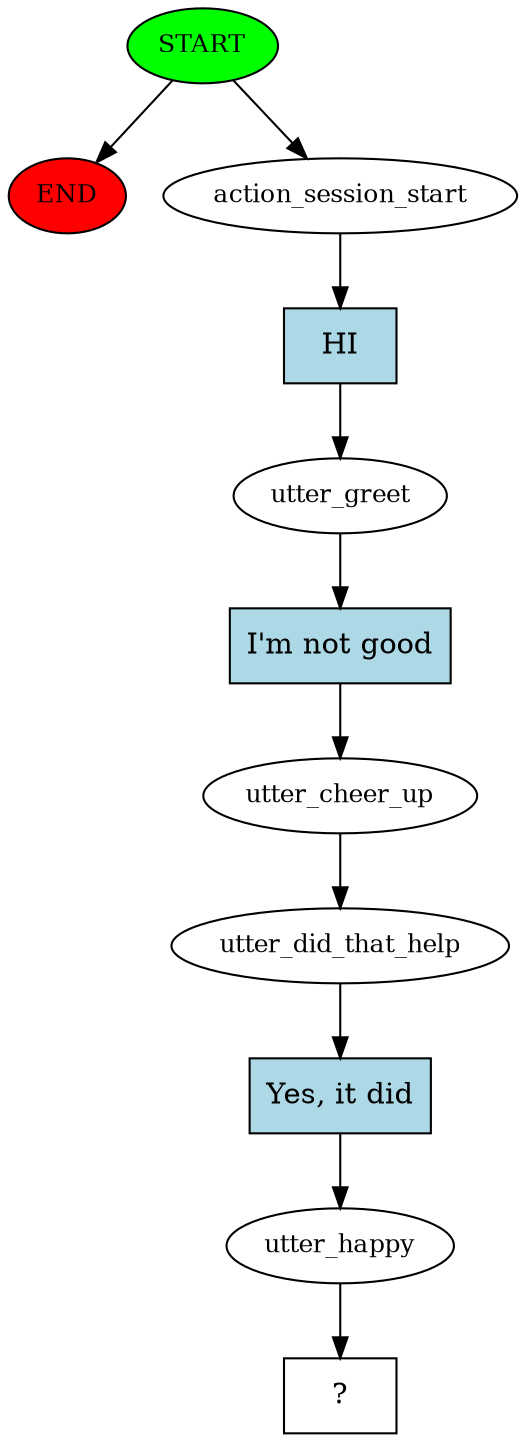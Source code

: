 digraph  {
0 [class="start active", fillcolor=green, fontsize=12, label=START, style=filled];
"-1" [class=end, fillcolor=red, fontsize=12, label=END, style=filled];
1 [class=active, fontsize=12, label=action_session_start];
2 [class=active, fontsize=12, label=utter_greet];
3 [class=active, fontsize=12, label=utter_cheer_up];
4 [class=active, fontsize=12, label=utter_did_that_help];
5 [class=active, fontsize=12, label=utter_happy];
6 [class="intent dashed active", label="  ?  ", shape=rect];
7 [class="intent active", fillcolor=lightblue, label=HI, shape=rect, style=filled];
8 [class="intent active", fillcolor=lightblue, label="I'm not good", shape=rect, style=filled];
9 [class="intent active", fillcolor=lightblue, label="Yes, it did", shape=rect, style=filled];
0 -> "-1"  [class="", key=NONE, label=""];
0 -> 1  [class=active, key=NONE, label=""];
1 -> 7  [class=active, key=0];
2 -> 8  [class=active, key=0];
3 -> 4  [class=active, key=NONE, label=""];
4 -> 9  [class=active, key=0];
5 -> 6  [class=active, key=NONE, label=""];
7 -> 2  [class=active, key=0];
8 -> 3  [class=active, key=0];
9 -> 5  [class=active, key=0];
}
